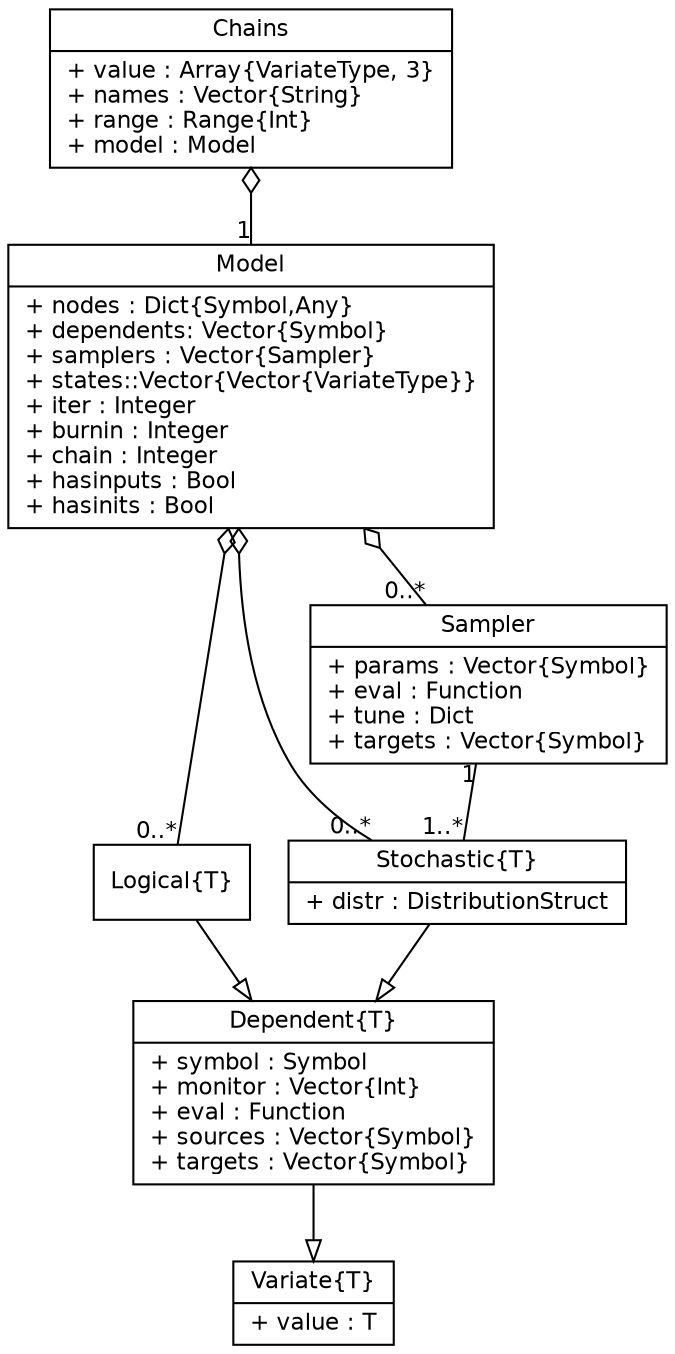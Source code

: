 graph MCMC {
	fontname = "Helvetica"
	fontsize = 11
	overlap = scalexy
	sep = "+0,26"

	node [fontname = "Helvetica", fontsize = 11, shape = record]

	edge [fontname = "Helvetica", fontsize = 11, dir = both, arrowtail = none, arrowhead = none]

	Variate [label = "{Variate\{T\}|+ value : T\l}"]

	Dependent [label = "{Dependent\{T\}|+ symbol : Symbol\l+ monitor : Vector\{Int\}\l+ eval : Function\l+ sources : Vector\{Symbol\}\l+ targets : Vector\{Symbol\}\l}"]
	
	Logical [label = "{Logical\{T\}}"]
	
	Stochastic [label = "{Stochastic\{T\}|+ distr : DistributionStruct\l}"]

	Sampler [label = "{Sampler|+ params : Vector\{Symbol\}\l+ eval : Function\l+ tune : Dict\l+ targets : Vector\{Symbol\}\l}"]
	
	Model [label = "{Model|+ nodes : Dict\{Symbol,Any\}\l+ dependents: Vector\{Symbol\}\l+ samplers : Vector\{Sampler\}\l+ states::Vector\{Vector\{VariateType\}\}\l+ iter : Integer\l+ burnin : Integer\l+ chain : Integer\l+ hasinputs : Bool\l+ hasinits : Bool\l}"]
	
	Chains [label = "{Chains|+ value : Array\{VariateType, 3\}\l+ names : Vector\{String\}\l+ range : Range\{Int\}\l+ model : Model\l}"]

	Dependent -- Variate[len = 0.9, arrowhead = empty]
	Logical -- Dependent[arrowhead = empty]
	Stochastic -- Dependent[arrowhead = empty]
	Sampler -- Stochastic[len = 1.2, taillabel = "1", headlabel = "1..*"]
	Model -- Sampler[arrowtail = odiamond, headlabel = "0..*"]
	Model -- Logical[arrowtail = odiamond, headlabel = "0..*"]
	Model -- Stochastic[arrowtail = odiamond, headlabel = "0..*"]
	Chains -- Model[len = 1.2, arrowtail = odiamond, headlabel = "1"]

}
